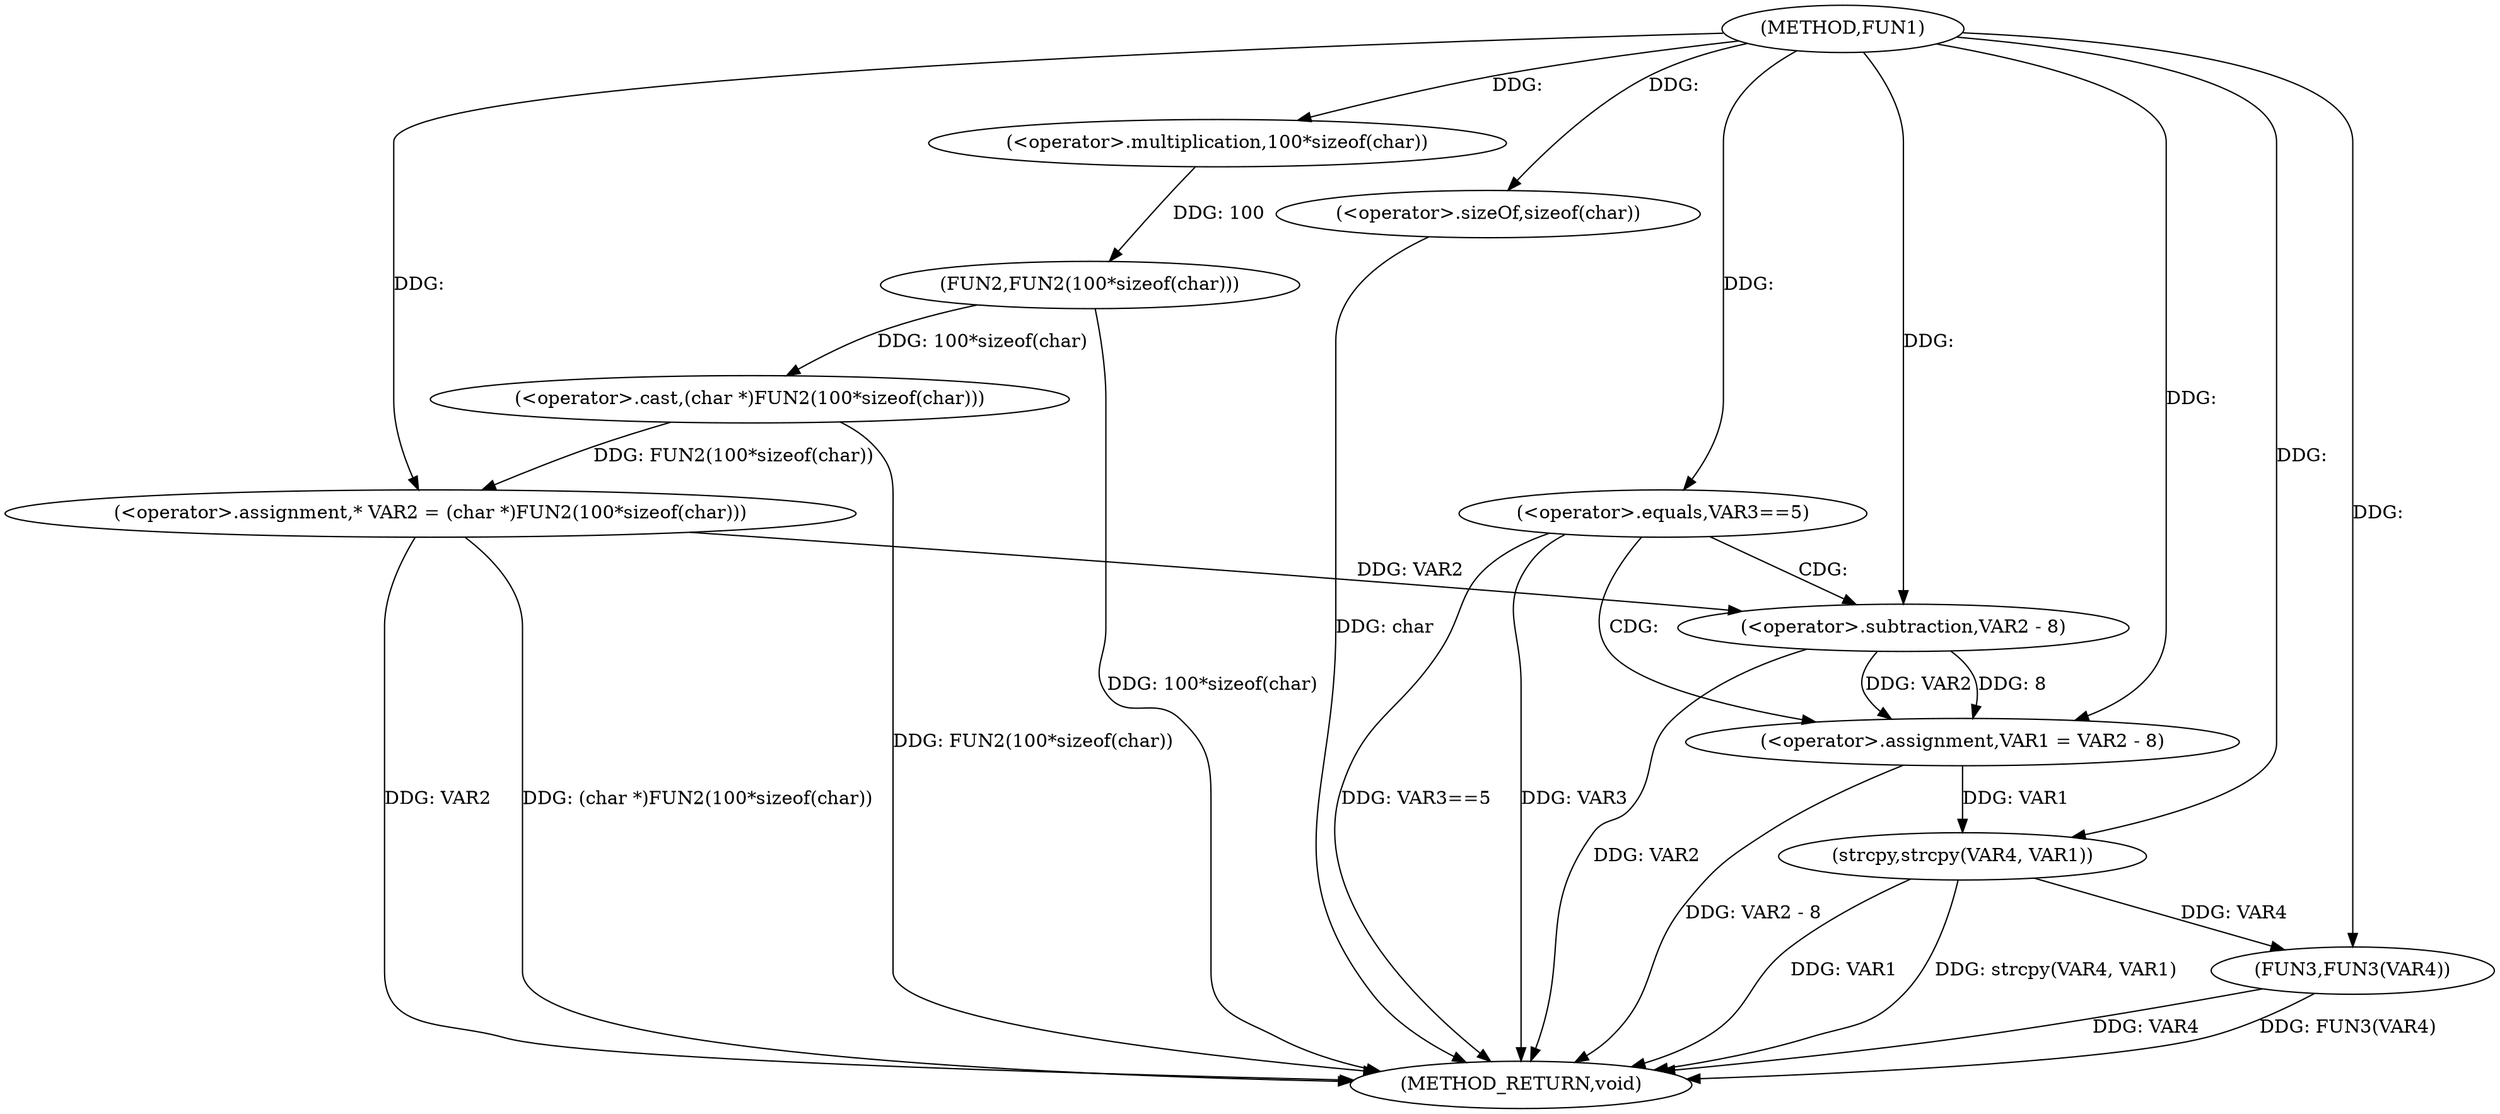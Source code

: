 digraph FUN1 {  
"1000100" [label = "(METHOD,FUN1)" ]
"1000130" [label = "(METHOD_RETURN,void)" ]
"1000104" [label = "(<operator>.assignment,* VAR2 = (char *)FUN2(100*sizeof(char)))" ]
"1000106" [label = "(<operator>.cast,(char *)FUN2(100*sizeof(char)))" ]
"1000108" [label = "(FUN2,FUN2(100*sizeof(char)))" ]
"1000109" [label = "(<operator>.multiplication,100*sizeof(char))" ]
"1000111" [label = "(<operator>.sizeOf,sizeof(char))" ]
"1000114" [label = "(<operator>.equals,VAR3==5)" ]
"1000118" [label = "(<operator>.assignment,VAR1 = VAR2 - 8)" ]
"1000120" [label = "(<operator>.subtraction,VAR2 - 8)" ]
"1000125" [label = "(strcpy,strcpy(VAR4, VAR1))" ]
"1000128" [label = "(FUN3,FUN3(VAR4))" ]
  "1000125" -> "1000130"  [ label = "DDG: strcpy(VAR4, VAR1)"] 
  "1000106" -> "1000130"  [ label = "DDG: FUN2(100*sizeof(char))"] 
  "1000104" -> "1000130"  [ label = "DDG: VAR2"] 
  "1000114" -> "1000130"  [ label = "DDG: VAR3==5"] 
  "1000128" -> "1000130"  [ label = "DDG: VAR4"] 
  "1000125" -> "1000130"  [ label = "DDG: VAR1"] 
  "1000111" -> "1000130"  [ label = "DDG: char"] 
  "1000118" -> "1000130"  [ label = "DDG: VAR2 - 8"] 
  "1000128" -> "1000130"  [ label = "DDG: FUN3(VAR4)"] 
  "1000114" -> "1000130"  [ label = "DDG: VAR3"] 
  "1000120" -> "1000130"  [ label = "DDG: VAR2"] 
  "1000104" -> "1000130"  [ label = "DDG: (char *)FUN2(100*sizeof(char))"] 
  "1000108" -> "1000130"  [ label = "DDG: 100*sizeof(char)"] 
  "1000106" -> "1000104"  [ label = "DDG: FUN2(100*sizeof(char))"] 
  "1000100" -> "1000104"  [ label = "DDG: "] 
  "1000108" -> "1000106"  [ label = "DDG: 100*sizeof(char)"] 
  "1000109" -> "1000108"  [ label = "DDG: 100"] 
  "1000100" -> "1000109"  [ label = "DDG: "] 
  "1000100" -> "1000111"  [ label = "DDG: "] 
  "1000100" -> "1000114"  [ label = "DDG: "] 
  "1000120" -> "1000118"  [ label = "DDG: VAR2"] 
  "1000120" -> "1000118"  [ label = "DDG: 8"] 
  "1000100" -> "1000118"  [ label = "DDG: "] 
  "1000104" -> "1000120"  [ label = "DDG: VAR2"] 
  "1000100" -> "1000120"  [ label = "DDG: "] 
  "1000100" -> "1000125"  [ label = "DDG: "] 
  "1000118" -> "1000125"  [ label = "DDG: VAR1"] 
  "1000125" -> "1000128"  [ label = "DDG: VAR4"] 
  "1000100" -> "1000128"  [ label = "DDG: "] 
  "1000114" -> "1000120"  [ label = "CDG: "] 
  "1000114" -> "1000118"  [ label = "CDG: "] 
}
